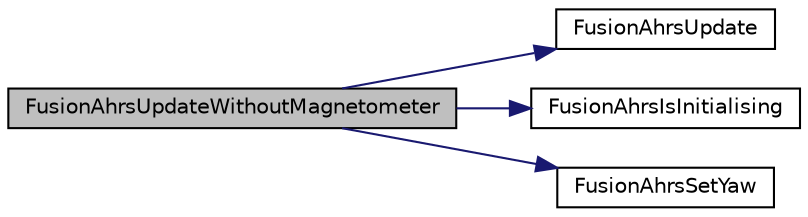 digraph "FusionAhrsUpdateWithoutMagnetometer"
{
  edge [fontname="Helvetica",fontsize="10",labelfontname="Helvetica",labelfontsize="10"];
  node [fontname="Helvetica",fontsize="10",shape=record];
  rankdir="LR";
  Node1 [label="FusionAhrsUpdateWithoutMagnetometer",height=0.2,width=0.4,color="black", fillcolor="grey75", style="filled", fontcolor="black"];
  Node1 -> Node2 [color="midnightblue",fontsize="10",style="solid",fontname="Helvetica"];
  Node2 [label="FusionAhrsUpdate",height=0.2,width=0.4,color="black", fillcolor="white", style="filled",URL="$_fusion_ahrs_8c.html#a00bfb227b100a623ffca78b03ccafaf8",tooltip="Updates the AHRS algorithm. This function should be called for each new gyroscope measurement..."];
  Node1 -> Node3 [color="midnightblue",fontsize="10",style="solid",fontname="Helvetica"];
  Node3 [label="FusionAhrsIsInitialising",height=0.2,width=0.4,color="black", fillcolor="white", style="filled",URL="$_fusion_ahrs_8c.html#ac19677a4e53acbb4c16d7ce5d00ed5f0",tooltip="Returns true while the AHRS algorithm is initialising. "];
  Node1 -> Node4 [color="midnightblue",fontsize="10",style="solid",fontname="Helvetica"];
  Node4 [label="FusionAhrsSetYaw",height=0.2,width=0.4,color="black", fillcolor="white", style="filled",URL="$_fusion_ahrs_8c.html#a3eec005410f05a2dd53956bec727bdd9",tooltip="Sets the yaw component of the orientation measurement provided by the AHRS algorithm. This function can be used to reset drift in yaw when the AHRS algorithm is being used without a magnetometer. "];
}
